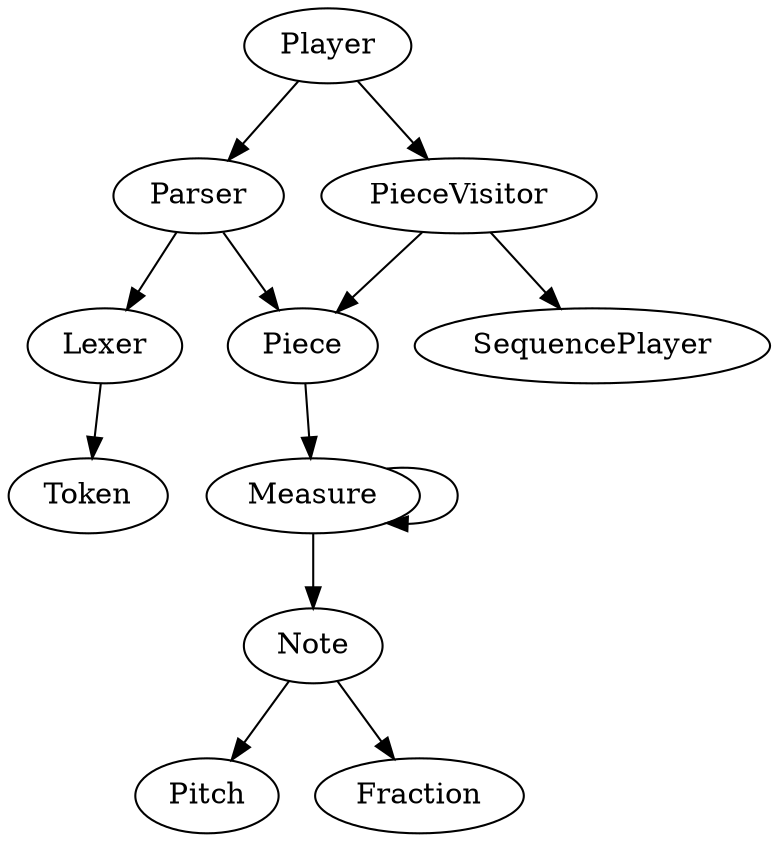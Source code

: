 // A very rough sketch of dependancies.
// A -> B means that the class A in some way requires B to function fully.
// A -> B neither implies B -> A or not B -> A

// This document is rough and subject to tons of change.

digraph Classes {
	// Parsing Chain...
	Parser -> Lexer -> Token;
	// Data Structure...
	Parser -> Piece;
	PieceVisitor -> Piece;
	Piece->Measure->Note;
	Measure->Measure;
	Note->Pitch;
	Note->Fraction;
	// Player.
	Player -> Parser;
	Player -> PieceVisitor -> SequencePlayer;
}
